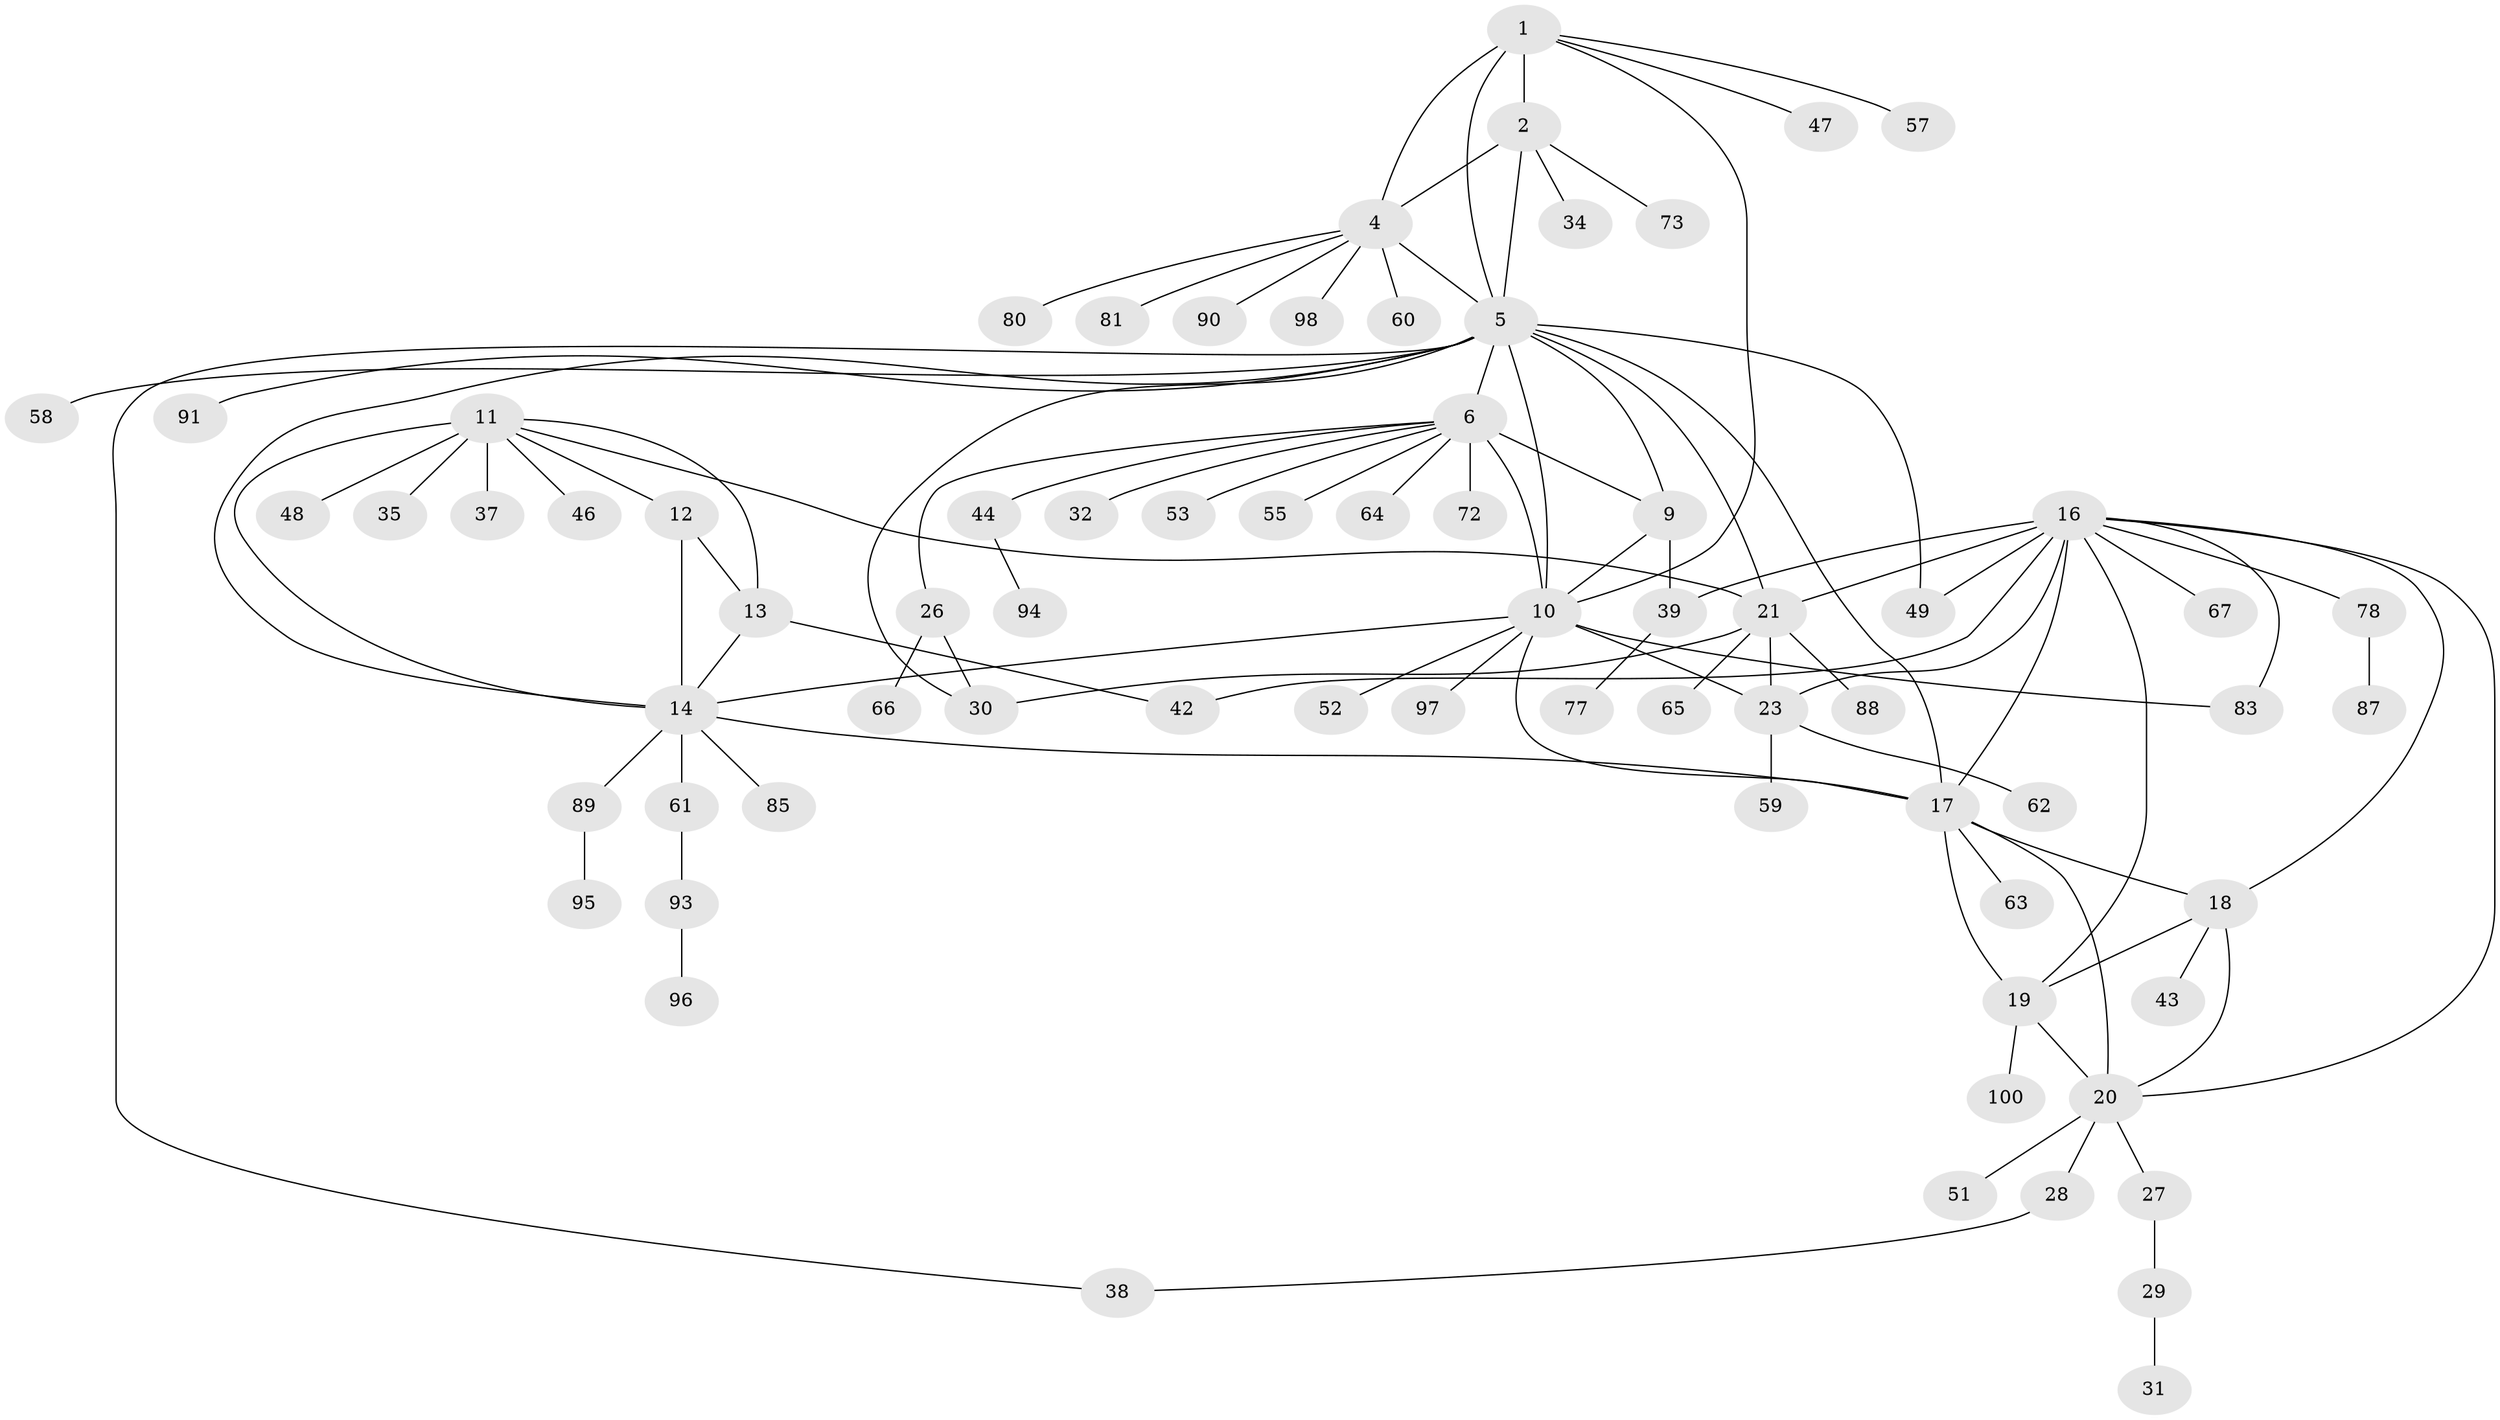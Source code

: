 // Generated by graph-tools (version 1.1) at 2025/52/02/27/25 19:52:14]
// undirected, 72 vertices, 101 edges
graph export_dot {
graph [start="1"]
  node [color=gray90,style=filled];
  1 [super="+41"];
  2 [super="+3"];
  4 [super="+70"];
  5 [super="+8"];
  6 [super="+7"];
  9 [super="+50"];
  10 [super="+86"];
  11 [super="+45"];
  12 [super="+71"];
  13 [super="+74"];
  14 [super="+15"];
  16 [super="+25"];
  17 [super="+76"];
  18 [super="+56"];
  19 [super="+75"];
  20 [super="+33"];
  21 [super="+22"];
  23 [super="+24"];
  26 [super="+36"];
  27;
  28 [super="+69"];
  29 [super="+99"];
  30;
  31;
  32 [super="+54"];
  34;
  35;
  37 [super="+40"];
  38;
  39 [super="+68"];
  42 [super="+79"];
  43;
  44;
  46;
  47;
  48;
  49;
  51;
  52;
  53 [super="+82"];
  55;
  57;
  58;
  59;
  60 [super="+84"];
  61;
  62;
  63;
  64;
  65;
  66;
  67;
  72;
  73;
  77;
  78 [super="+92"];
  80;
  81;
  83;
  85;
  87;
  88;
  89;
  90;
  91;
  93;
  94;
  95;
  96;
  97;
  98;
  100;
  1 -- 2 [weight=2];
  1 -- 4;
  1 -- 5;
  1 -- 47;
  1 -- 57;
  1 -- 10;
  2 -- 4 [weight=2];
  2 -- 5 [weight=2];
  2 -- 34;
  2 -- 73;
  4 -- 5;
  4 -- 60;
  4 -- 80;
  4 -- 81;
  4 -- 98;
  4 -- 90;
  5 -- 14;
  5 -- 17;
  5 -- 30;
  5 -- 38;
  5 -- 49;
  5 -- 58;
  5 -- 91;
  5 -- 6 [weight=2];
  5 -- 9;
  5 -- 10;
  5 -- 21;
  6 -- 9 [weight=2];
  6 -- 10 [weight=2];
  6 -- 26;
  6 -- 44;
  6 -- 53;
  6 -- 64;
  6 -- 32;
  6 -- 55;
  6 -- 72;
  9 -- 10;
  9 -- 39;
  10 -- 17;
  10 -- 52;
  10 -- 83;
  10 -- 14;
  10 -- 97;
  10 -- 23;
  11 -- 12;
  11 -- 13;
  11 -- 14 [weight=2];
  11 -- 21;
  11 -- 35;
  11 -- 37;
  11 -- 48;
  11 -- 46;
  12 -- 13;
  12 -- 14 [weight=2];
  13 -- 14 [weight=2];
  13 -- 42;
  14 -- 17;
  14 -- 89;
  14 -- 61;
  14 -- 85;
  16 -- 17;
  16 -- 18;
  16 -- 19;
  16 -- 20;
  16 -- 67;
  16 -- 78;
  16 -- 49;
  16 -- 83;
  16 -- 21 [weight=2];
  16 -- 23 [weight=2];
  16 -- 42;
  16 -- 39;
  17 -- 18;
  17 -- 19;
  17 -- 20;
  17 -- 63;
  18 -- 19;
  18 -- 20;
  18 -- 43;
  19 -- 20;
  19 -- 100;
  20 -- 27;
  20 -- 28;
  20 -- 51;
  21 -- 23 [weight=4];
  21 -- 30;
  21 -- 65;
  21 -- 88;
  23 -- 59;
  23 -- 62;
  26 -- 66;
  26 -- 30;
  27 -- 29;
  28 -- 38;
  29 -- 31;
  39 -- 77;
  44 -- 94;
  61 -- 93;
  78 -- 87;
  89 -- 95;
  93 -- 96;
}
